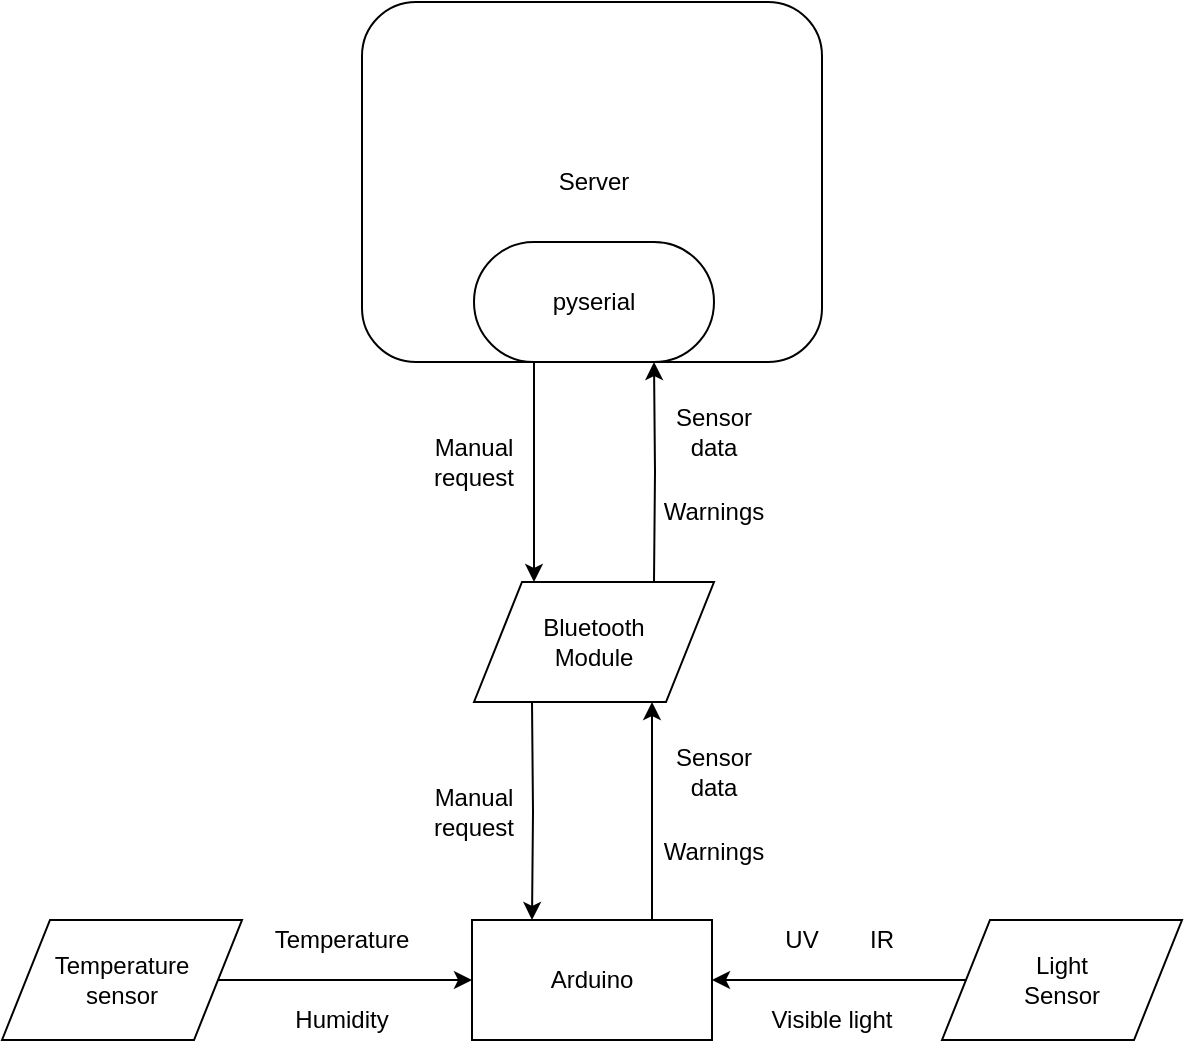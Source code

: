 <mxfile version="10.6.7" type="github"><diagram id="76BuniVojblYJptBrvrO" name="Page-1"><mxGraphModel dx="1188" dy="647" grid="1" gridSize="10" guides="1" tooltips="1" connect="1" arrows="1" fold="1" page="1" pageScale="1" pageWidth="1169" pageHeight="827" math="0" shadow="0"><root><mxCell id="0"/><mxCell id="1" parent="0"/><mxCell id="NLj2EDO1cNRSlZPsVh7d-20" value="" style="shape=parallelogram;perimeter=parallelogramPerimeter;whiteSpace=wrap;html=1;" vertex="1" parent="1"><mxGeometry x="536" y="450" width="120" height="60" as="geometry"/></mxCell><mxCell id="Ppbqte9i58iNpZVA-XA0-11" value="" style="rounded=1;whiteSpace=wrap;html=1;" parent="1" vertex="1"><mxGeometry x="480" y="160" width="230" height="180" as="geometry"/></mxCell><mxCell id="Ppbqte9i58iNpZVA-XA0-15" style="edgeStyle=orthogonalEdgeStyle;rounded=0;orthogonalLoop=1;jettySize=auto;html=1;exitX=0.75;exitY=0;exitDx=0;exitDy=0;entryX=0.75;entryY=1;entryDx=0;entryDy=0;" parent="1" target="Ppbqte9i58iNpZVA-XA0-4" edge="1"><mxGeometry relative="1" as="geometry"><mxPoint x="626" y="450" as="sourcePoint"/></mxGeometry></mxCell><mxCell id="Ppbqte9i58iNpZVA-XA0-16" style="edgeStyle=orthogonalEdgeStyle;rounded=0;orthogonalLoop=1;jettySize=auto;html=1;exitX=0.25;exitY=1;exitDx=0;exitDy=0;" parent="1" source="Ppbqte9i58iNpZVA-XA0-4" edge="1"><mxGeometry relative="1" as="geometry"><mxPoint x="566" y="450" as="targetPoint"/></mxGeometry></mxCell><mxCell id="Ppbqte9i58iNpZVA-XA0-4" value="" style="rounded=1;whiteSpace=wrap;html=1;arcSize=50;" parent="1" vertex="1"><mxGeometry x="536" y="280" width="120" height="60" as="geometry"/></mxCell><mxCell id="Ppbqte9i58iNpZVA-XA0-5" value="Bluetooth Module&lt;br&gt;" style="text;html=1;strokeColor=none;fillColor=none;align=center;verticalAlign=middle;whiteSpace=wrap;rounded=0;" parent="1" vertex="1"><mxGeometry x="576" y="470" width="40" height="20" as="geometry"/></mxCell><mxCell id="Ppbqte9i58iNpZVA-XA0-6" value="pyserial" style="text;html=1;strokeColor=none;fillColor=none;align=center;verticalAlign=middle;whiteSpace=wrap;rounded=0;" parent="1" vertex="1"><mxGeometry x="576" y="300" width="40" height="20" as="geometry"/></mxCell><mxCell id="Ppbqte9i58iNpZVA-XA0-9" value="Manual request&lt;br&gt;" style="text;html=1;strokeColor=none;fillColor=none;align=center;verticalAlign=middle;whiteSpace=wrap;rounded=0;" parent="1" vertex="1"><mxGeometry x="516" y="380" width="40" height="20" as="geometry"/></mxCell><mxCell id="Ppbqte9i58iNpZVA-XA0-10" value="Sensor data&lt;br&gt;" style="text;html=1;strokeColor=none;fillColor=none;align=center;verticalAlign=middle;whiteSpace=wrap;rounded=0;" parent="1" vertex="1"><mxGeometry x="636" y="534.5" width="40" height="20" as="geometry"/></mxCell><mxCell id="Ppbqte9i58iNpZVA-XA0-17" value="Warnings&lt;br&gt;" style="text;html=1;strokeColor=none;fillColor=none;align=center;verticalAlign=middle;whiteSpace=wrap;rounded=0;" parent="1" vertex="1"><mxGeometry x="636" y="574.5" width="40" height="20" as="geometry"/></mxCell><mxCell id="Ppbqte9i58iNpZVA-XA0-24" value="Server&lt;br&gt;" style="text;html=1;strokeColor=none;fillColor=none;align=center;verticalAlign=middle;whiteSpace=wrap;rounded=0;" parent="1" vertex="1"><mxGeometry x="576" y="240" width="40" height="20" as="geometry"/></mxCell><mxCell id="NLj2EDO1cNRSlZPsVh7d-6" style="edgeStyle=orthogonalEdgeStyle;rounded=0;orthogonalLoop=1;jettySize=auto;html=1;exitX=1;exitY=0.5;exitDx=0;exitDy=0;" edge="1" parent="1" source="NLj2EDO1cNRSlZPsVh7d-1" target="NLj2EDO1cNRSlZPsVh7d-5"><mxGeometry relative="1" as="geometry"/></mxCell><mxCell id="NLj2EDO1cNRSlZPsVh7d-1" value="" style="shape=parallelogram;perimeter=parallelogramPerimeter;whiteSpace=wrap;html=1;" vertex="1" parent="1"><mxGeometry x="300" y="619" width="120" height="60" as="geometry"/></mxCell><mxCell id="NLj2EDO1cNRSlZPsVh7d-7" style="edgeStyle=orthogonalEdgeStyle;rounded=0;orthogonalLoop=1;jettySize=auto;html=1;exitX=0;exitY=0.5;exitDx=0;exitDy=0;" edge="1" parent="1" source="NLj2EDO1cNRSlZPsVh7d-3" target="NLj2EDO1cNRSlZPsVh7d-5"><mxGeometry relative="1" as="geometry"/></mxCell><mxCell id="NLj2EDO1cNRSlZPsVh7d-3" value="" style="shape=parallelogram;perimeter=parallelogramPerimeter;whiteSpace=wrap;html=1;" vertex="1" parent="1"><mxGeometry x="770" y="619" width="120" height="60" as="geometry"/></mxCell><mxCell id="NLj2EDO1cNRSlZPsVh7d-9" style="edgeStyle=orthogonalEdgeStyle;rounded=0;orthogonalLoop=1;jettySize=auto;html=1;exitX=0.25;exitY=1;exitDx=0;exitDy=0;entryX=0.25;entryY=0;entryDx=0;entryDy=0;" edge="1" parent="1" target="NLj2EDO1cNRSlZPsVh7d-5"><mxGeometry relative="1" as="geometry"><mxPoint x="565" y="510" as="sourcePoint"/></mxGeometry></mxCell><mxCell id="NLj2EDO1cNRSlZPsVh7d-8" style="edgeStyle=orthogonalEdgeStyle;rounded=0;orthogonalLoop=1;jettySize=auto;html=1;exitX=0.75;exitY=0;exitDx=0;exitDy=0;entryX=0.75;entryY=1;entryDx=0;entryDy=0;" edge="1" parent="1" source="NLj2EDO1cNRSlZPsVh7d-5"><mxGeometry relative="1" as="geometry"><mxPoint x="625" y="510" as="targetPoint"/></mxGeometry></mxCell><mxCell id="NLj2EDO1cNRSlZPsVh7d-5" value="" style="text;html=1;strokeColor=#000000;fillColor=#ffffff;align=center;verticalAlign=middle;whiteSpace=wrap;rounded=0;fontFamily=Helvetica;fontSize=12;fontColor=#000000;" vertex="1" parent="1"><mxGeometry x="535" y="619" width="120" height="60" as="geometry"/></mxCell><mxCell id="NLj2EDO1cNRSlZPsVh7d-11" value="Arduino" style="text;html=1;strokeColor=none;fillColor=none;align=center;verticalAlign=middle;whiteSpace=wrap;rounded=0;" vertex="1" parent="1"><mxGeometry x="575" y="639" width="40" height="20" as="geometry"/></mxCell><mxCell id="NLj2EDO1cNRSlZPsVh7d-12" value="Temperature sensor&lt;br&gt;" style="text;html=1;strokeColor=none;fillColor=none;align=center;verticalAlign=middle;whiteSpace=wrap;rounded=0;" vertex="1" parent="1"><mxGeometry x="340" y="639" width="40" height="20" as="geometry"/></mxCell><mxCell id="NLj2EDO1cNRSlZPsVh7d-13" value="Light Sensor" style="text;html=1;strokeColor=none;fillColor=none;align=center;verticalAlign=middle;whiteSpace=wrap;rounded=0;" vertex="1" parent="1"><mxGeometry x="810" y="639" width="40" height="20" as="geometry"/></mxCell><mxCell id="NLj2EDO1cNRSlZPsVh7d-15" value="Temperature" style="text;html=1;strokeColor=none;fillColor=none;align=center;verticalAlign=middle;whiteSpace=wrap;rounded=0;" vertex="1" parent="1"><mxGeometry x="450" y="619" width="40" height="20" as="geometry"/></mxCell><mxCell id="NLj2EDO1cNRSlZPsVh7d-16" value="Humidity&lt;br&gt;" style="text;html=1;strokeColor=none;fillColor=none;align=center;verticalAlign=middle;whiteSpace=wrap;rounded=0;" vertex="1" parent="1"><mxGeometry x="450" y="659" width="40" height="20" as="geometry"/></mxCell><mxCell id="NLj2EDO1cNRSlZPsVh7d-17" value="UV" style="text;html=1;strokeColor=none;fillColor=none;align=center;verticalAlign=middle;whiteSpace=wrap;rounded=0;" vertex="1" parent="1"><mxGeometry x="680" y="619" width="40" height="20" as="geometry"/></mxCell><mxCell id="NLj2EDO1cNRSlZPsVh7d-18" value="Visible light" style="text;html=1;strokeColor=none;fillColor=none;align=center;verticalAlign=middle;whiteSpace=wrap;rounded=0;" vertex="1" parent="1"><mxGeometry x="680" y="659" width="70" height="20" as="geometry"/></mxCell><mxCell id="NLj2EDO1cNRSlZPsVh7d-19" value="IR" style="text;html=1;strokeColor=none;fillColor=none;align=center;verticalAlign=middle;whiteSpace=wrap;rounded=0;" vertex="1" parent="1"><mxGeometry x="720" y="619" width="40" height="20" as="geometry"/></mxCell><mxCell id="NLj2EDO1cNRSlZPsVh7d-21" value="Sensor data&lt;br&gt;" style="text;html=1;strokeColor=none;fillColor=none;align=center;verticalAlign=middle;whiteSpace=wrap;rounded=0;" vertex="1" parent="1"><mxGeometry x="636" y="365" width="40" height="20" as="geometry"/></mxCell><mxCell id="NLj2EDO1cNRSlZPsVh7d-22" value="Warnings&lt;br&gt;" style="text;html=1;strokeColor=none;fillColor=none;align=center;verticalAlign=middle;whiteSpace=wrap;rounded=0;" vertex="1" parent="1"><mxGeometry x="636" y="405" width="40" height="20" as="geometry"/></mxCell><mxCell id="NLj2EDO1cNRSlZPsVh7d-23" value="Manual request&lt;br&gt;" style="text;html=1;strokeColor=none;fillColor=none;align=center;verticalAlign=middle;whiteSpace=wrap;rounded=0;" vertex="1" parent="1"><mxGeometry x="516" y="554.5" width="40" height="20" as="geometry"/></mxCell></root></mxGraphModel></diagram></mxfile>